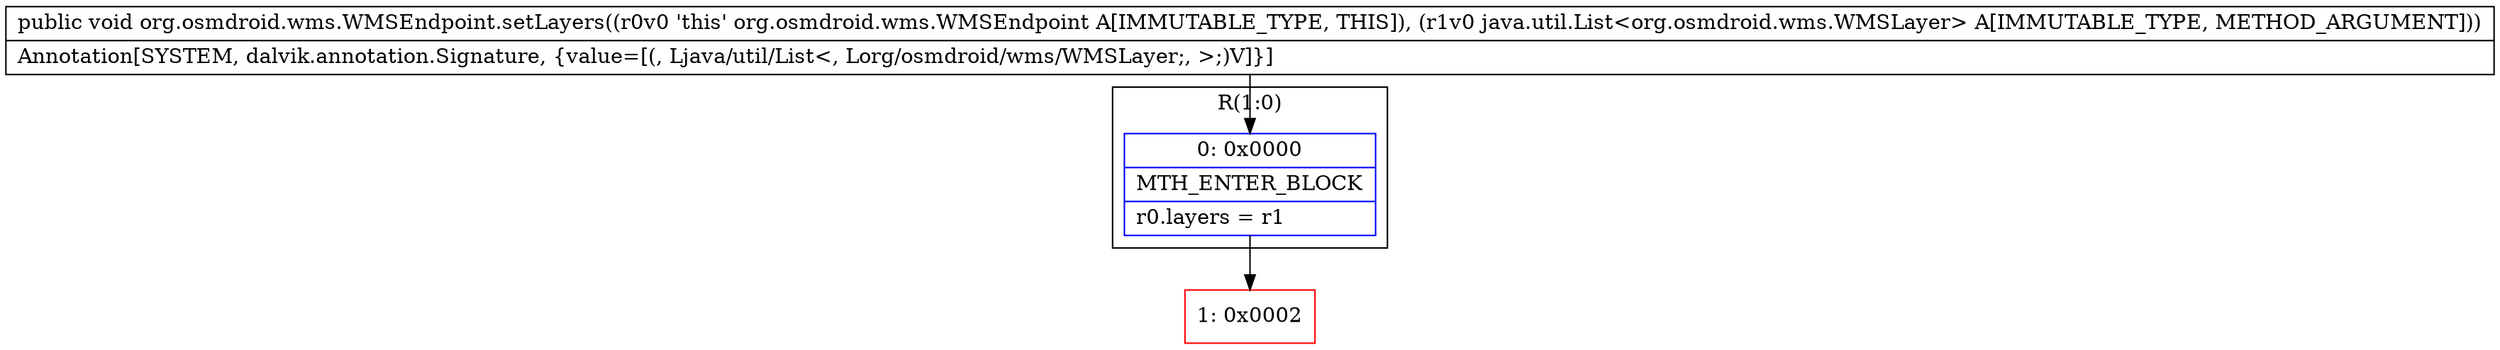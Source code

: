 digraph "CFG fororg.osmdroid.wms.WMSEndpoint.setLayers(Ljava\/util\/List;)V" {
subgraph cluster_Region_608962618 {
label = "R(1:0)";
node [shape=record,color=blue];
Node_0 [shape=record,label="{0\:\ 0x0000|MTH_ENTER_BLOCK\l|r0.layers = r1\l}"];
}
Node_1 [shape=record,color=red,label="{1\:\ 0x0002}"];
MethodNode[shape=record,label="{public void org.osmdroid.wms.WMSEndpoint.setLayers((r0v0 'this' org.osmdroid.wms.WMSEndpoint A[IMMUTABLE_TYPE, THIS]), (r1v0 java.util.List\<org.osmdroid.wms.WMSLayer\> A[IMMUTABLE_TYPE, METHOD_ARGUMENT]))  | Annotation[SYSTEM, dalvik.annotation.Signature, \{value=[(, Ljava\/util\/List\<, Lorg\/osmdroid\/wms\/WMSLayer;, \>;)V]\}]\l}"];
MethodNode -> Node_0;
Node_0 -> Node_1;
}

